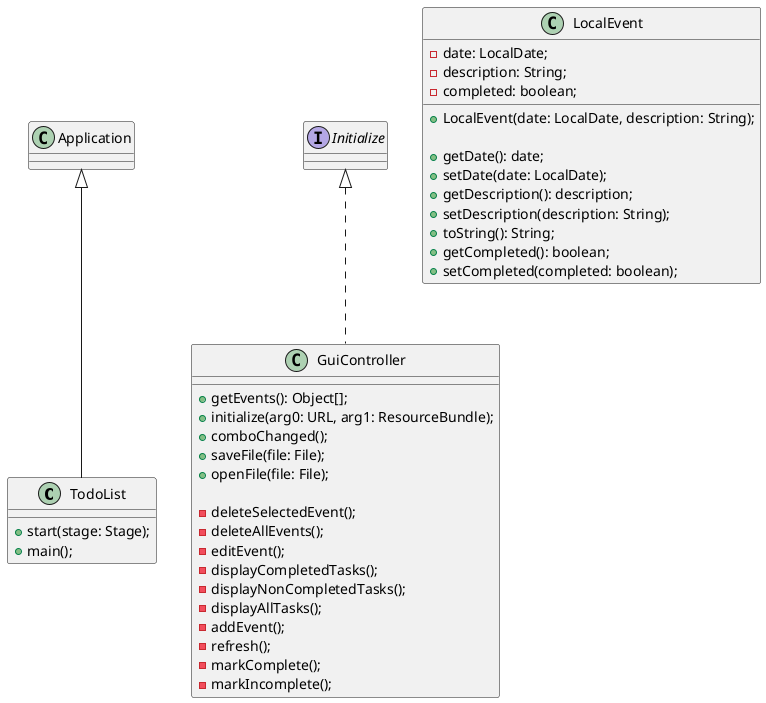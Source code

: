 @startuml
class TodoList extends Application{
    + start(stage: Stage);
    + main();
}

class GuiController implements Initialize{
    + getEvents(): Object[];
    + initialize(arg0: URL, arg1: ResourceBundle);
    + comboChanged();
    + saveFile(file: File);
    + openFile(file: File);

    - deleteSelectedEvent();
    - deleteAllEvents();
    - editEvent();
    - displayCompletedTasks();
    - displayNonCompletedTasks();
    - displayAllTasks();
    - addEvent();
    - refresh();
    - markComplete();
    - markIncomplete();
}

class LocalEvent{
    - date: LocalDate;
    - description: String;
    - completed: boolean;

    + LocalEvent(date: LocalDate, description: String);

    + getDate(): date;
    + setDate(date: LocalDate);
    + getDescription(): description;
    + setDescription(description: String);
    + toString(): String;
    + getCompleted(): boolean;
    + setCompleted(completed: boolean);
}
@enduml